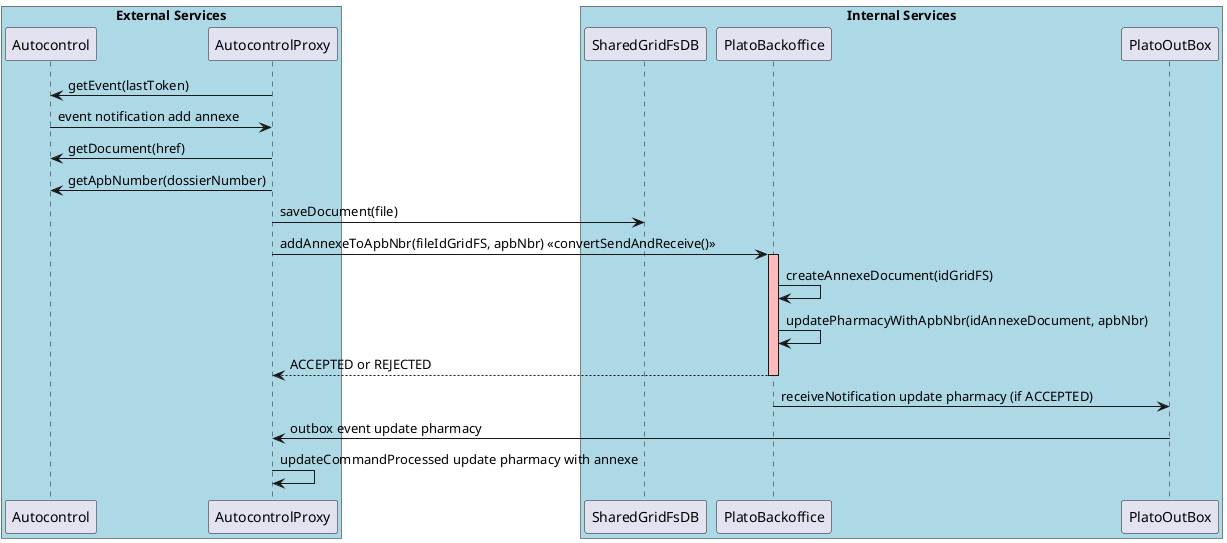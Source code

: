 @startuml
box "External Services" #LightBlue
participant Autocontrol
participant AutocontrolProxy
end box

box "Internal Services" #LightBlue
participant SharedGridFsDB
participant PlatoBackoffice
participant PlatoOutBox
end box
Autocontrol <- AutocontrolProxy: getEvent(lastToken)
Autocontrol -> AutocontrolProxy: event notification add annexe
Autocontrol <- AutocontrolProxy: getDocument(href)
Autocontrol <- AutocontrolProxy: getApbNumber(dossierNumber)
AutocontrolProxy -> SharedGridFsDB: saveDocument(file)
AutocontrolProxy -> PlatoBackoffice: addAnnexeToApbNbr(fileIdGridFS, apbNbr) <<convertSendAndReceive()>>


activate PlatoBackoffice #FFBBBB

PlatoBackoffice -> PlatoBackoffice: createAnnexeDocument(idGridFS)
PlatoBackoffice -> PlatoBackoffice: updatePharmacyWithApbNbr(idAnnexeDocument, apbNbr)

return ACCEPTED or REJECTED

PlatoOutBox <- PlatoBackoffice : receiveNotification update pharmacy (if ACCEPTED)
PlatoOutBox -> AutocontrolProxy: outbox event update pharmacy

AutocontrolProxy -> AutocontrolProxy : updateCommandProcessed update pharmacy with annexe



@enduml